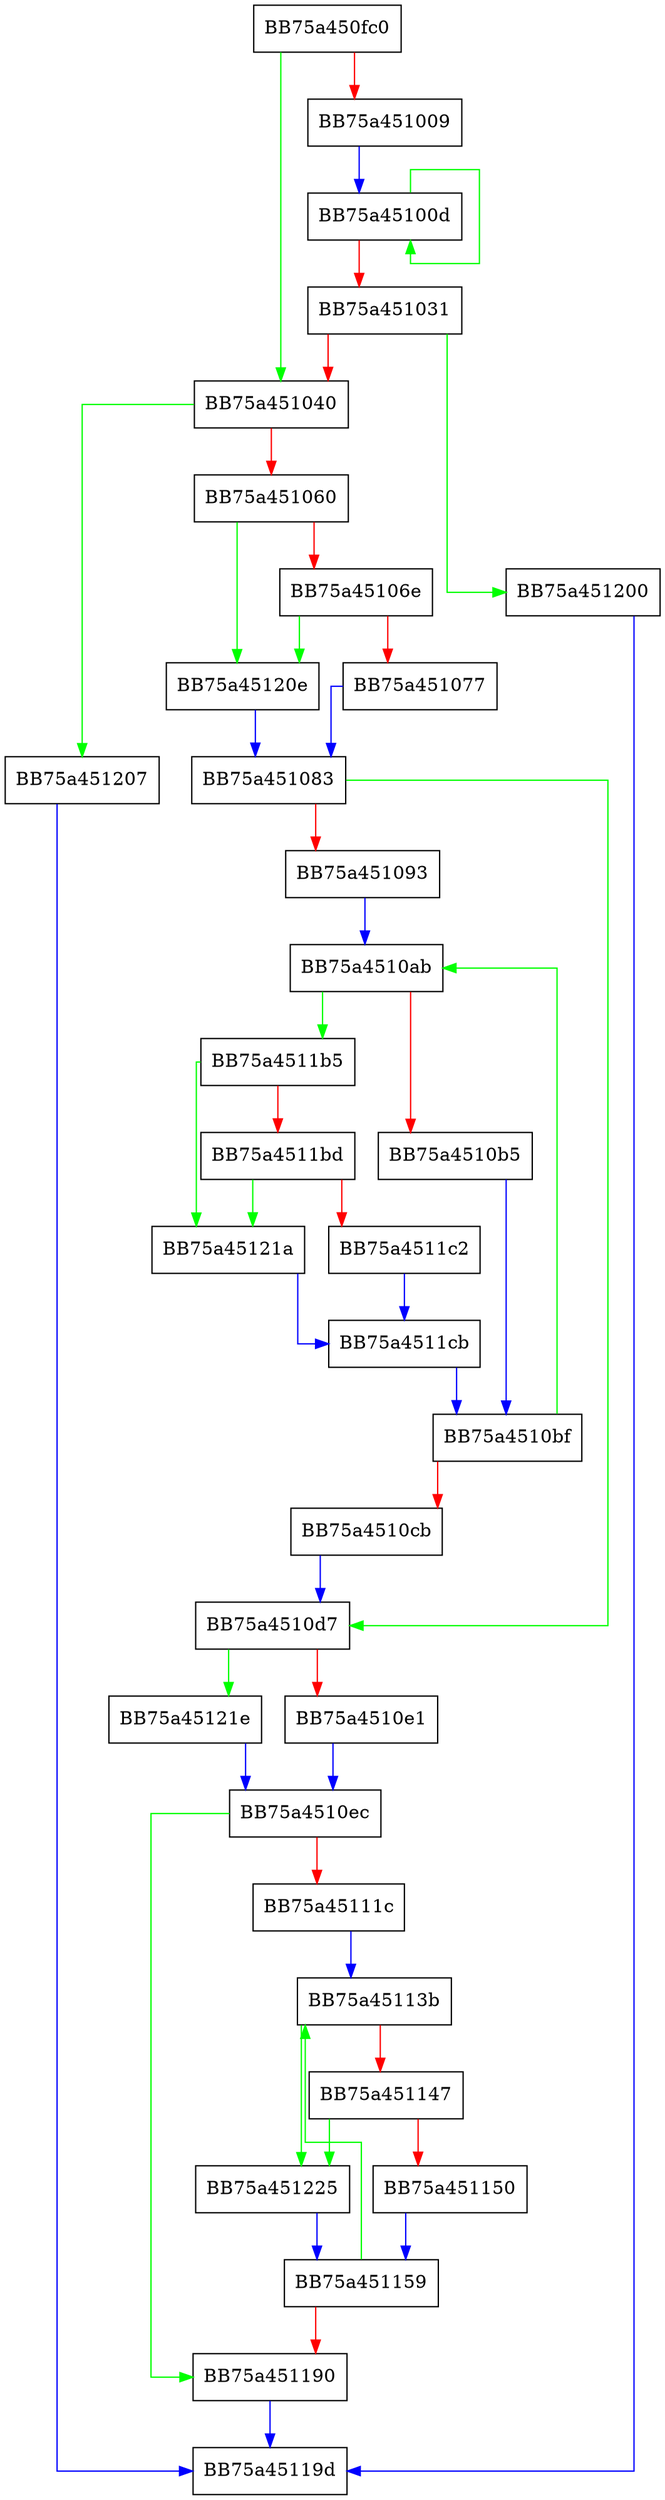 digraph CreateNewEventEntry {
  node [shape="box"];
  graph [splines=ortho];
  BB75a450fc0 -> BB75a451040 [color="green"];
  BB75a450fc0 -> BB75a451009 [color="red"];
  BB75a451009 -> BB75a45100d [color="blue"];
  BB75a45100d -> BB75a45100d [color="green"];
  BB75a45100d -> BB75a451031 [color="red"];
  BB75a451031 -> BB75a451200 [color="green"];
  BB75a451031 -> BB75a451040 [color="red"];
  BB75a451040 -> BB75a451207 [color="green"];
  BB75a451040 -> BB75a451060 [color="red"];
  BB75a451060 -> BB75a45120e [color="green"];
  BB75a451060 -> BB75a45106e [color="red"];
  BB75a45106e -> BB75a45120e [color="green"];
  BB75a45106e -> BB75a451077 [color="red"];
  BB75a451077 -> BB75a451083 [color="blue"];
  BB75a451083 -> BB75a4510d7 [color="green"];
  BB75a451083 -> BB75a451093 [color="red"];
  BB75a451093 -> BB75a4510ab [color="blue"];
  BB75a4510ab -> BB75a4511b5 [color="green"];
  BB75a4510ab -> BB75a4510b5 [color="red"];
  BB75a4510b5 -> BB75a4510bf [color="blue"];
  BB75a4510bf -> BB75a4510ab [color="green"];
  BB75a4510bf -> BB75a4510cb [color="red"];
  BB75a4510cb -> BB75a4510d7 [color="blue"];
  BB75a4510d7 -> BB75a45121e [color="green"];
  BB75a4510d7 -> BB75a4510e1 [color="red"];
  BB75a4510e1 -> BB75a4510ec [color="blue"];
  BB75a4510ec -> BB75a451190 [color="green"];
  BB75a4510ec -> BB75a45111c [color="red"];
  BB75a45111c -> BB75a45113b [color="blue"];
  BB75a45113b -> BB75a451225 [color="green"];
  BB75a45113b -> BB75a451147 [color="red"];
  BB75a451147 -> BB75a451225 [color="green"];
  BB75a451147 -> BB75a451150 [color="red"];
  BB75a451150 -> BB75a451159 [color="blue"];
  BB75a451159 -> BB75a45113b [color="green"];
  BB75a451159 -> BB75a451190 [color="red"];
  BB75a451190 -> BB75a45119d [color="blue"];
  BB75a4511b5 -> BB75a45121a [color="green"];
  BB75a4511b5 -> BB75a4511bd [color="red"];
  BB75a4511bd -> BB75a45121a [color="green"];
  BB75a4511bd -> BB75a4511c2 [color="red"];
  BB75a4511c2 -> BB75a4511cb [color="blue"];
  BB75a4511cb -> BB75a4510bf [color="blue"];
  BB75a451200 -> BB75a45119d [color="blue"];
  BB75a451207 -> BB75a45119d [color="blue"];
  BB75a45120e -> BB75a451083 [color="blue"];
  BB75a45121a -> BB75a4511cb [color="blue"];
  BB75a45121e -> BB75a4510ec [color="blue"];
  BB75a451225 -> BB75a451159 [color="blue"];
}